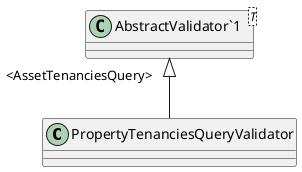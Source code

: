 @startuml
class PropertyTenanciesQueryValidator {
}
class "AbstractValidator`1"<T> {
}
"AbstractValidator`1" "<AssetTenanciesQuery>" <|-- PropertyTenanciesQueryValidator
@enduml
